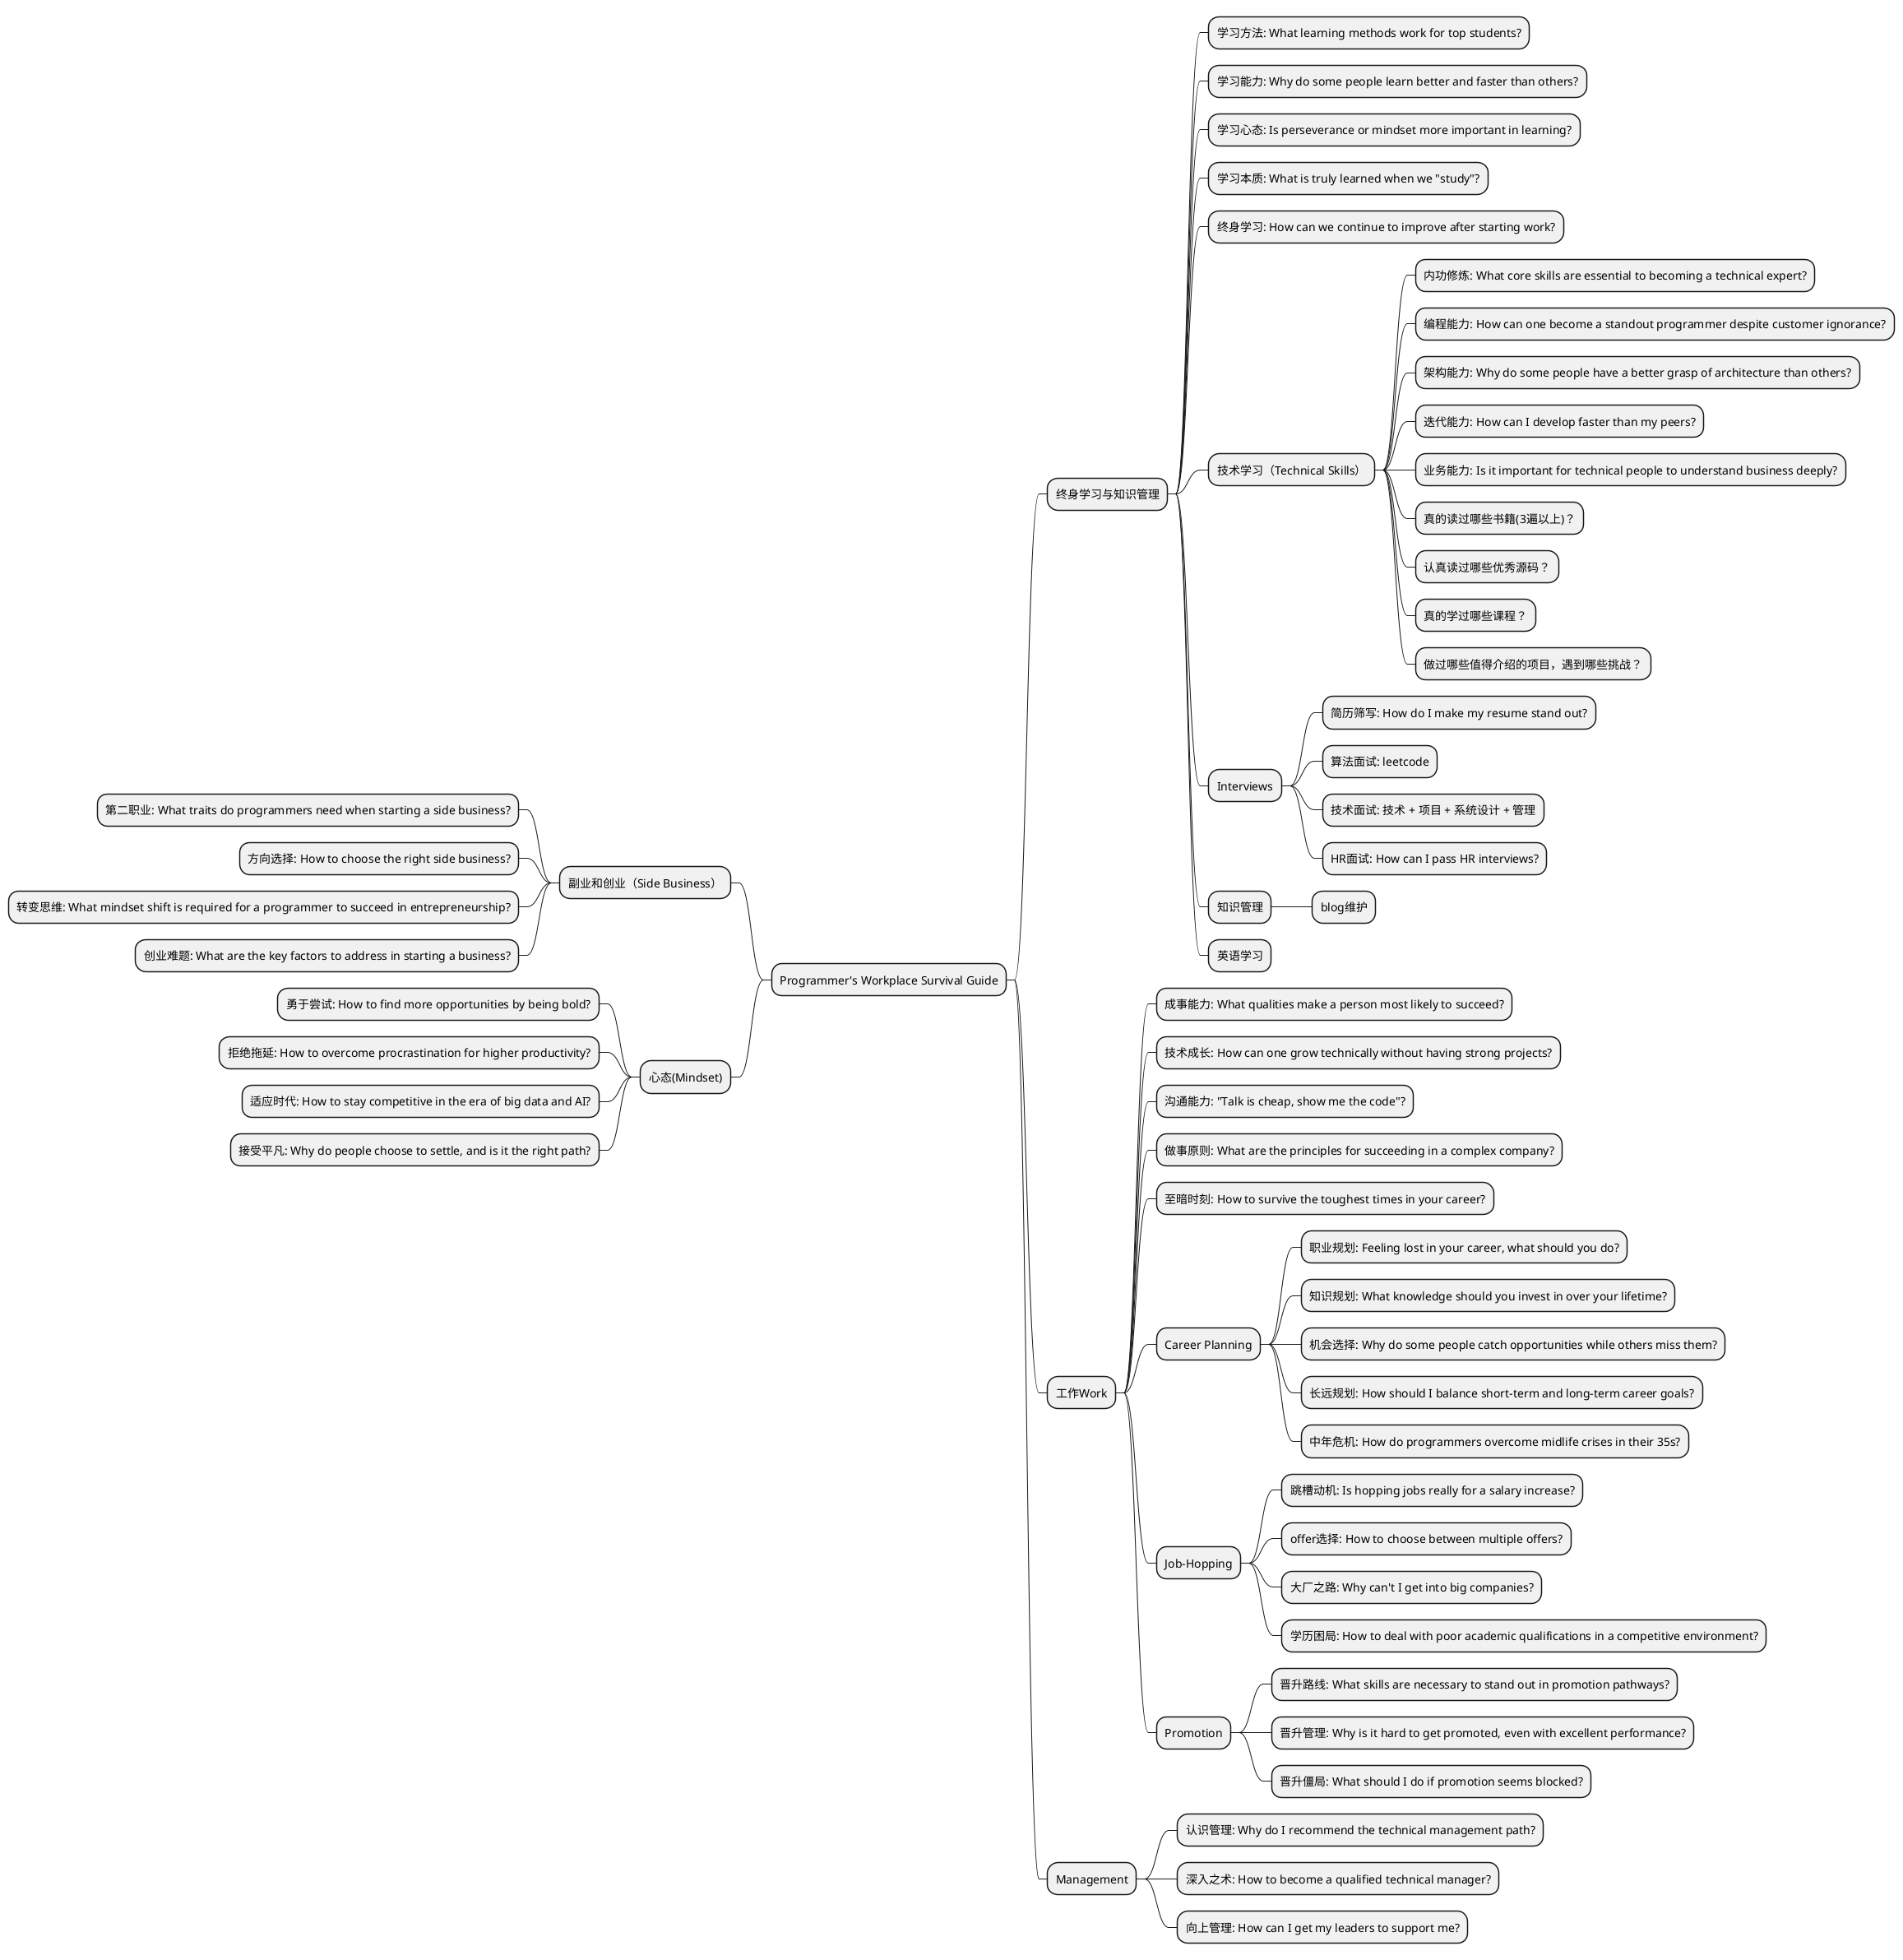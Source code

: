 
@startmindmap
* Programmer's Workplace Survival Guide
** 终身学习与知识管理
*** 学习方法: What learning methods work for top students?
*** 学习能力: Why do some people learn better and faster than others?
*** 学习心态: Is perseverance or mindset more important in learning?
*** 学习本质: What is truly learned when we "study"?
*** 终身学习: How can we continue to improve after starting work?

*** 技术学习（Technical Skills）
**** 内功修炼: What core skills are essential to becoming a technical expert?
**** 编程能力: How can one become a standout programmer despite customer ignorance?
**** 架构能力: Why do some people have a better grasp of architecture than others?
**** 迭代能力: How can I develop faster than my peers?
**** 业务能力: Is it important for technical people to understand business deeply?
**** 真的读过哪些书籍(3遍以上)？
**** 认真读过哪些优秀源码？
**** 真的学过哪些课程？
**** 做过哪些值得介绍的项目，遇到哪些挑战？

*** Interviews
**** 简历筛写: How do I make my resume stand out?
**** 算法面试: leetcode
**** 技术面试: 技术 + 项目 + 系统设计 + 管理
**** HR面试: How can I pass HR interviews?

*** 知识管理
**** blog维护
*** 英语学习

**  工作Work
*** 成事能力: What qualities make a person most likely to succeed?
*** 技术成长: How can one grow technically without having strong projects?
*** 沟通能力: "Talk is cheap, show me the code"?
*** 做事原则: What are the principles for succeeding in a complex company?
*** 至暗时刻: How to survive the toughest times in your career?

*** Career Planning
**** 职业规划: Feeling lost in your career, what should you do?
**** 知识规划: What knowledge should you invest in over your lifetime?
**** 机会选择: Why do some people catch opportunities while others miss them?
**** 长远规划: How should I balance short-term and long-term career goals?
**** 中年危机: How do programmers overcome midlife crises in their 35s?

*** Job-Hopping
**** 跳槽动机: Is hopping jobs really for a salary increase?
**** offer选择: How to choose between multiple offers?
**** 大厂之路: Why can't I get into big companies?
**** 学历困局: How to deal with poor academic qualifications in a competitive environment?

*** Promotion
**** 晋升路线: What skills are necessary to stand out in promotion pathways?
**** 晋升管理: Why is it hard to get promoted, even with excellent performance?
**** 晋升僵局: What should I do if promotion seems blocked?


** Management
*** 认识管理: Why do I recommend the technical management path?
*** 深入之术: How to become a qualified technical manager?
*** 向上管理: How can I get my leaders to support me?

left side

** 副业和创业（Side Business）
*** 第二职业: What traits do programmers need when starting a side business?
*** 方向选择: How to choose the right side business?
*** 转变思维: What mindset shift is required for a programmer to succeed in entrepreneurship?
*** 创业难题: What are the key factors to address in starting a business?


** 心态(Mindset)
*** 勇于尝试: How to find more opportunities by being bold?
*** 拒绝拖延: How to overcome procrastination for higher productivity?
*** 适应时代: How to stay competitive in the era of big data and AI?
*** 接受平凡: Why do people choose to settle, and is it the right path?
@endmindmap
